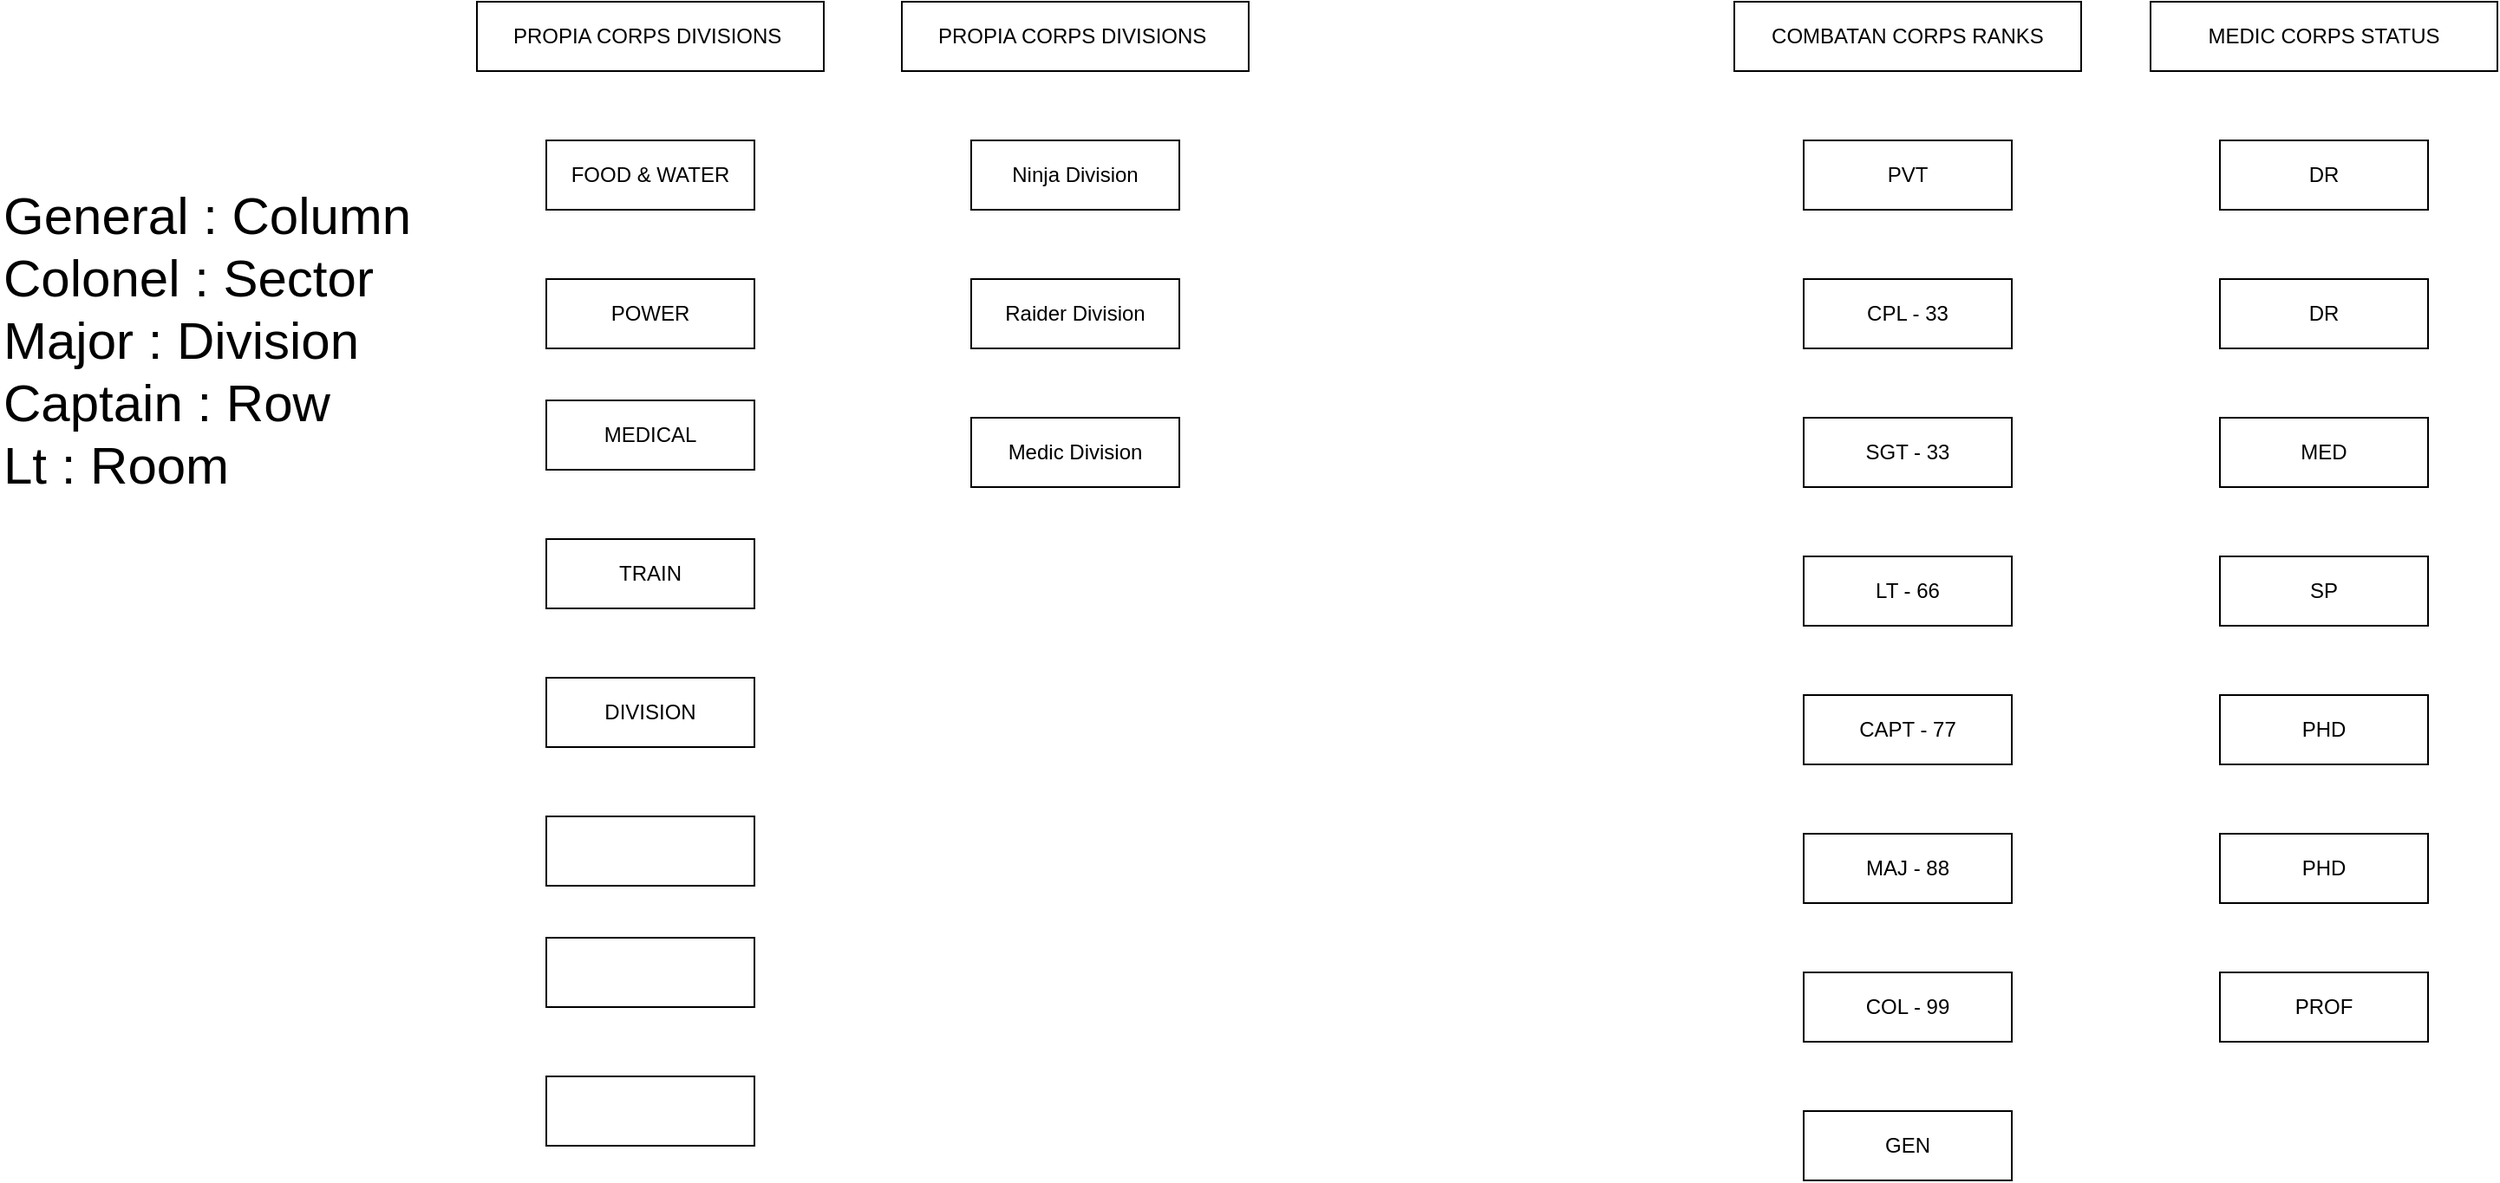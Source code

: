<mxfile version="14.6.13" type="device"><diagram id="yEh_OIkh6lScHB5dx4g_" name="Page-1"><mxGraphModel dx="1702" dy="504" grid="1" gridSize="10" guides="1" tooltips="1" connect="1" arrows="1" fold="1" page="1" pageScale="1" pageWidth="850" pageHeight="1100" math="0" shadow="0"><root><mxCell id="0"/><mxCell id="1" parent="0"/><mxCell id="pm8wiZb8RQdDcNgAALbW-1" value="DR" style="rounded=0;whiteSpace=wrap;html=1;" parent="1" vertex="1"><mxGeometry x="480" y="160" width="120" height="40" as="geometry"/></mxCell><mxCell id="pm8wiZb8RQdDcNgAALbW-2" value="PROF" style="rounded=0;whiteSpace=wrap;html=1;" parent="1" vertex="1"><mxGeometry x="480" y="560" width="120" height="40" as="geometry"/></mxCell><mxCell id="pm8wiZb8RQdDcNgAALbW-3" value="PHD" style="rounded=0;whiteSpace=wrap;html=1;" parent="1" vertex="1"><mxGeometry x="480" y="400" width="120" height="40" as="geometry"/></mxCell><mxCell id="7_06wKxEid036tNbid1A-1" value="PVT" style="rounded=0;whiteSpace=wrap;html=1;" parent="1" vertex="1"><mxGeometry x="240" y="80" width="120" height="40" as="geometry"/></mxCell><mxCell id="7_06wKxEid036tNbid1A-2" value="CPL - 33" style="rounded=0;whiteSpace=wrap;html=1;" parent="1" vertex="1"><mxGeometry x="240" y="160" width="120" height="40" as="geometry"/></mxCell><mxCell id="7_06wKxEid036tNbid1A-3" value="MAJ - 88" style="rounded=0;whiteSpace=wrap;html=1;" parent="1" vertex="1"><mxGeometry x="240" y="480" width="120" height="40" as="geometry"/></mxCell><mxCell id="7_06wKxEid036tNbid1A-4" value="CAPT - 77" style="rounded=0;whiteSpace=wrap;html=1;" parent="1" vertex="1"><mxGeometry x="240" y="400" width="120" height="40" as="geometry"/></mxCell><mxCell id="7_06wKxEid036tNbid1A-5" value="LT - 66" style="rounded=0;whiteSpace=wrap;html=1;" parent="1" vertex="1"><mxGeometry x="240" y="320" width="120" height="40" as="geometry"/></mxCell><mxCell id="7_06wKxEid036tNbid1A-6" value="SGT - 33" style="rounded=0;whiteSpace=wrap;html=1;" parent="1" vertex="1"><mxGeometry x="240" y="240" width="120" height="40" as="geometry"/></mxCell><mxCell id="7_06wKxEid036tNbid1A-7" value="COL - 99" style="rounded=0;whiteSpace=wrap;html=1;" parent="1" vertex="1"><mxGeometry x="240" y="560" width="120" height="40" as="geometry"/></mxCell><mxCell id="7_06wKxEid036tNbid1A-8" value="GEN" style="rounded=0;whiteSpace=wrap;html=1;" parent="1" vertex="1"><mxGeometry x="240" y="640" width="120" height="40" as="geometry"/></mxCell><mxCell id="7_06wKxEid036tNbid1A-9" value="SP" style="rounded=0;whiteSpace=wrap;html=1;" parent="1" vertex="1"><mxGeometry x="480" y="320" width="120" height="40" as="geometry"/></mxCell><mxCell id="7_06wKxEid036tNbid1A-10" value="MED" style="rounded=0;whiteSpace=wrap;html=1;" parent="1" vertex="1"><mxGeometry x="480" y="240" width="120" height="40" as="geometry"/></mxCell><mxCell id="PCdxwwBhtvHiYzxbWTR0-1" value="DR" style="rounded=0;whiteSpace=wrap;html=1;" parent="1" vertex="1"><mxGeometry x="480" y="80" width="120" height="40" as="geometry"/></mxCell><mxCell id="PCdxwwBhtvHiYzxbWTR0-4" value="COMBATAN CORPS RANKS" style="rounded=0;whiteSpace=wrap;html=1;" parent="1" vertex="1"><mxGeometry x="200" width="200" height="40" as="geometry"/></mxCell><mxCell id="PCdxwwBhtvHiYzxbWTR0-5" value="MEDIC CORPS STATUS" style="rounded=0;whiteSpace=wrap;html=1;" parent="1" vertex="1"><mxGeometry x="440" width="200" height="40" as="geometry"/></mxCell><mxCell id="DSEymRQF8vLlHfFw0wXY-1" value="PHD" style="rounded=0;whiteSpace=wrap;html=1;" parent="1" vertex="1"><mxGeometry x="480" y="480" width="120" height="40" as="geometry"/></mxCell><mxCell id="DSEymRQF8vLlHfFw0wXY-2" value="PROPIA CORPS DIVISIONS&amp;nbsp;" style="rounded=0;whiteSpace=wrap;html=1;" parent="1" vertex="1"><mxGeometry x="-280" width="200" height="40" as="geometry"/></mxCell><mxCell id="DSEymRQF8vLlHfFw0wXY-3" value="Ninja Division" style="rounded=0;whiteSpace=wrap;html=1;" parent="1" vertex="1"><mxGeometry x="-240" y="80" width="120" height="40" as="geometry"/></mxCell><mxCell id="DSEymRQF8vLlHfFw0wXY-4" value="Raider Division" style="rounded=0;whiteSpace=wrap;html=1;" parent="1" vertex="1"><mxGeometry x="-240" y="160" width="120" height="40" as="geometry"/></mxCell><mxCell id="DSEymRQF8vLlHfFw0wXY-5" value="Medic Division" style="rounded=0;whiteSpace=wrap;html=1;" parent="1" vertex="1"><mxGeometry x="-240" y="240" width="120" height="40" as="geometry"/></mxCell><mxCell id="bXgyuWL_tknAcAEfeKFO-2" value="&lt;font style=&quot;font-size: 30px&quot;&gt;General : Column&amp;nbsp;&amp;nbsp;&lt;br&gt;Colonel : Sector&lt;br&gt;Major : Division&lt;br&gt;Captain : Row&amp;nbsp;&lt;br&gt;Lt : Room&lt;br&gt;&lt;/font&gt;" style="text;html=1;strokeColor=none;fillColor=none;align=left;verticalAlign=middle;whiteSpace=wrap;rounded=0;" parent="1" vertex="1"><mxGeometry x="-800" y="50" width="260" height="290" as="geometry"/></mxCell><mxCell id="bXgyuWL_tknAcAEfeKFO-3" value="PROPIA CORPS DIVISIONS&amp;nbsp;" style="rounded=0;whiteSpace=wrap;html=1;" parent="1" vertex="1"><mxGeometry x="-525" width="200" height="40" as="geometry"/></mxCell><mxCell id="bXgyuWL_tknAcAEfeKFO-4" value="FOOD &amp;amp; WATER" style="rounded=0;whiteSpace=wrap;html=1;" parent="1" vertex="1"><mxGeometry x="-485" y="80" width="120" height="40" as="geometry"/></mxCell><mxCell id="bXgyuWL_tknAcAEfeKFO-5" value="POWER" style="rounded=0;whiteSpace=wrap;html=1;" parent="1" vertex="1"><mxGeometry x="-485" y="160" width="120" height="40" as="geometry"/></mxCell><mxCell id="bXgyuWL_tknAcAEfeKFO-6" value="MEDICAL" style="rounded=0;whiteSpace=wrap;html=1;" parent="1" vertex="1"><mxGeometry x="-485" y="230" width="120" height="40" as="geometry"/></mxCell><mxCell id="bXgyuWL_tknAcAEfeKFO-7" value="TRAIN" style="rounded=0;whiteSpace=wrap;html=1;" parent="1" vertex="1"><mxGeometry x="-485" y="310" width="120" height="40" as="geometry"/></mxCell><mxCell id="bXgyuWL_tknAcAEfeKFO-8" value="DIVISION" style="rounded=0;whiteSpace=wrap;html=1;" parent="1" vertex="1"><mxGeometry x="-485" y="390" width="120" height="40" as="geometry"/></mxCell><mxCell id="bXgyuWL_tknAcAEfeKFO-9" value="" style="rounded=0;whiteSpace=wrap;html=1;" parent="1" vertex="1"><mxGeometry x="-485" y="470" width="120" height="40" as="geometry"/></mxCell><mxCell id="bXgyuWL_tknAcAEfeKFO-10" value="" style="rounded=0;whiteSpace=wrap;html=1;" parent="1" vertex="1"><mxGeometry x="-485" y="540" width="120" height="40" as="geometry"/></mxCell><mxCell id="bXgyuWL_tknAcAEfeKFO-11" value="" style="rounded=0;whiteSpace=wrap;html=1;" parent="1" vertex="1"><mxGeometry x="-485" y="620" width="120" height="40" as="geometry"/></mxCell></root></mxGraphModel></diagram></mxfile>